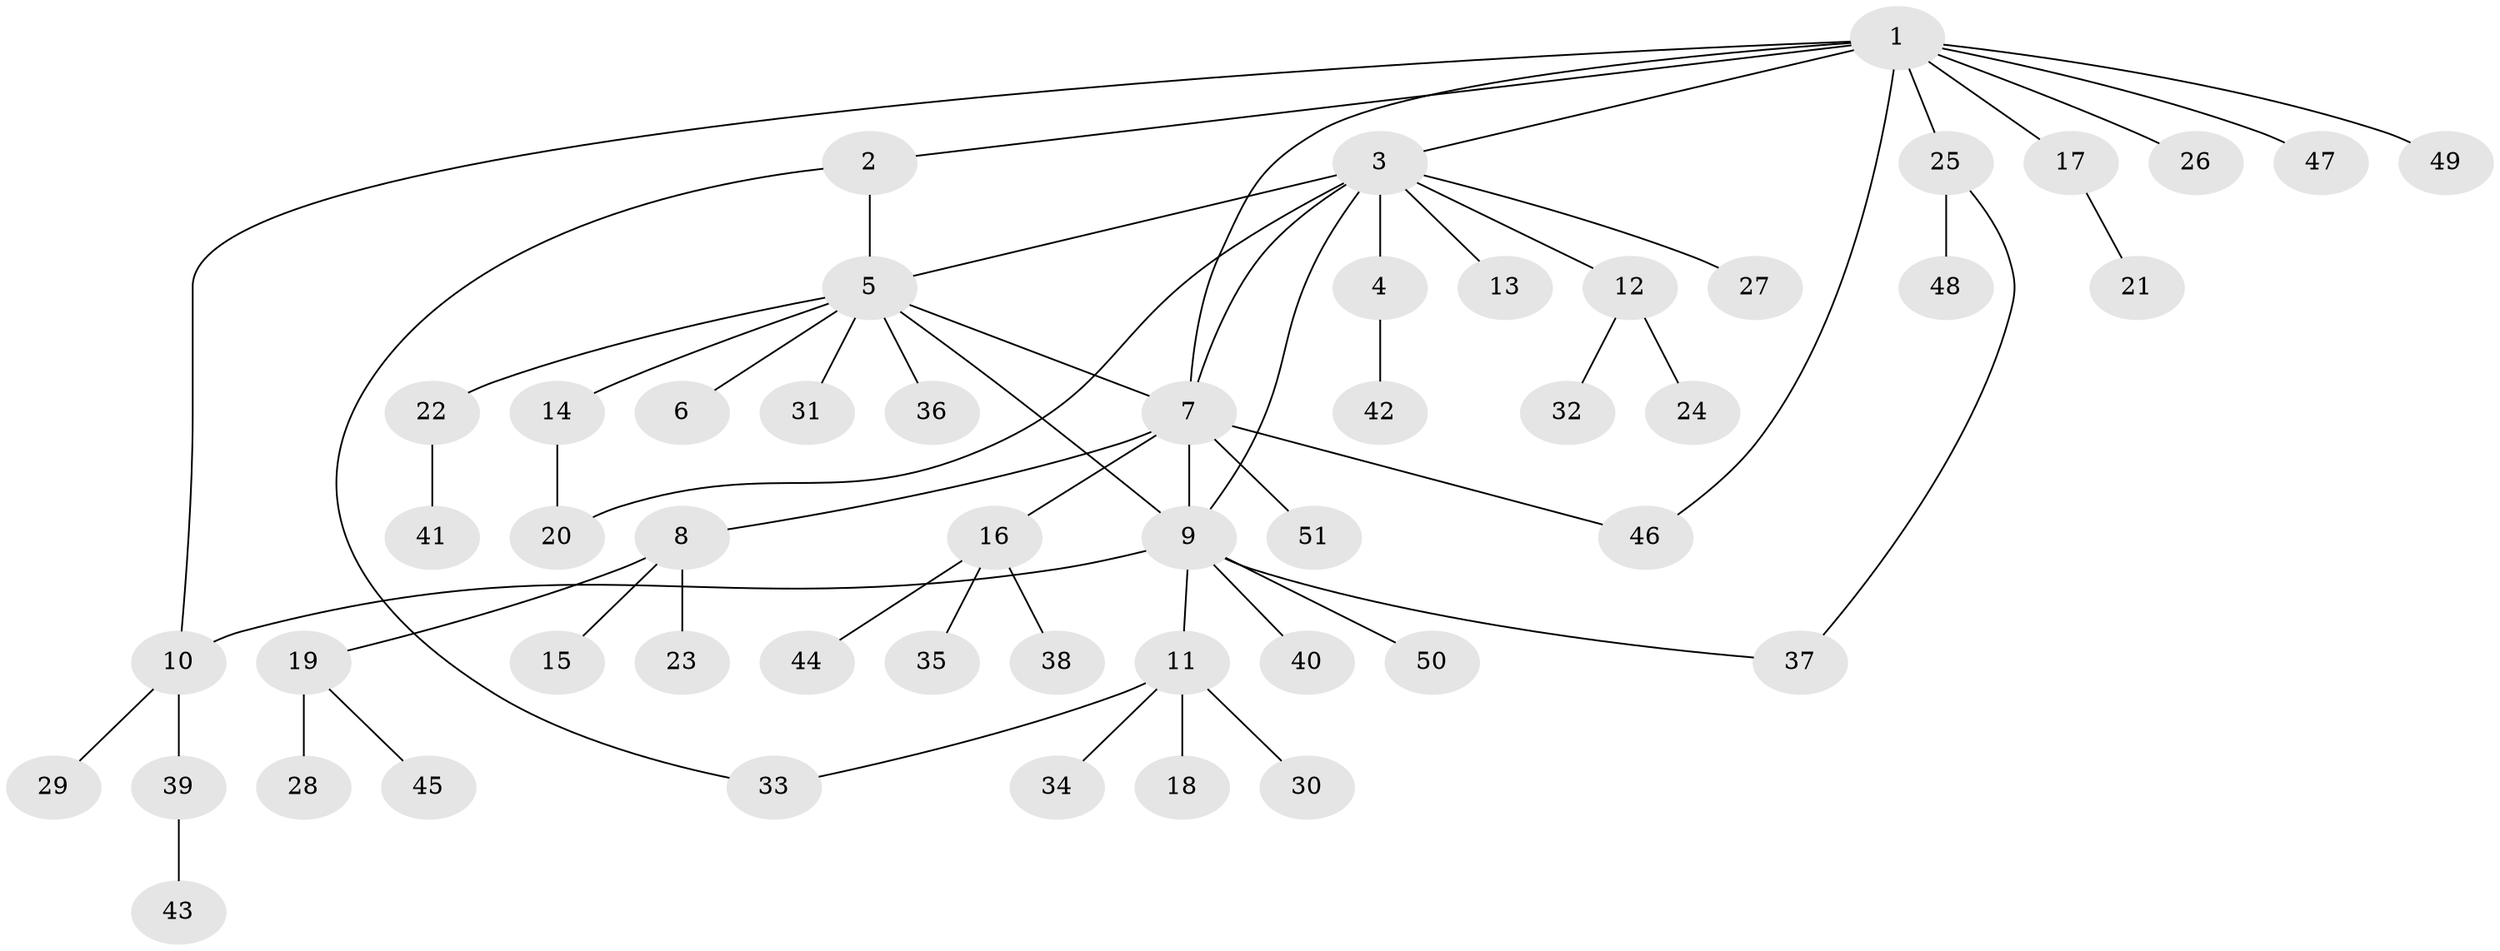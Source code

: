 // Generated by graph-tools (version 1.1) at 2025/50/03/09/25 03:50:31]
// undirected, 51 vertices, 60 edges
graph export_dot {
graph [start="1"]
  node [color=gray90,style=filled];
  1;
  2;
  3;
  4;
  5;
  6;
  7;
  8;
  9;
  10;
  11;
  12;
  13;
  14;
  15;
  16;
  17;
  18;
  19;
  20;
  21;
  22;
  23;
  24;
  25;
  26;
  27;
  28;
  29;
  30;
  31;
  32;
  33;
  34;
  35;
  36;
  37;
  38;
  39;
  40;
  41;
  42;
  43;
  44;
  45;
  46;
  47;
  48;
  49;
  50;
  51;
  1 -- 2;
  1 -- 3;
  1 -- 7;
  1 -- 10;
  1 -- 17;
  1 -- 25;
  1 -- 26;
  1 -- 46;
  1 -- 47;
  1 -- 49;
  2 -- 5;
  2 -- 33;
  3 -- 4;
  3 -- 5;
  3 -- 7;
  3 -- 9;
  3 -- 12;
  3 -- 13;
  3 -- 20;
  3 -- 27;
  4 -- 42;
  5 -- 6;
  5 -- 7;
  5 -- 9;
  5 -- 14;
  5 -- 22;
  5 -- 31;
  5 -- 36;
  7 -- 8;
  7 -- 9;
  7 -- 16;
  7 -- 46;
  7 -- 51;
  8 -- 15;
  8 -- 19;
  8 -- 23;
  9 -- 10;
  9 -- 11;
  9 -- 37;
  9 -- 40;
  9 -- 50;
  10 -- 29;
  10 -- 39;
  11 -- 18;
  11 -- 30;
  11 -- 33;
  11 -- 34;
  12 -- 24;
  12 -- 32;
  14 -- 20;
  16 -- 35;
  16 -- 38;
  16 -- 44;
  17 -- 21;
  19 -- 28;
  19 -- 45;
  22 -- 41;
  25 -- 37;
  25 -- 48;
  39 -- 43;
}
